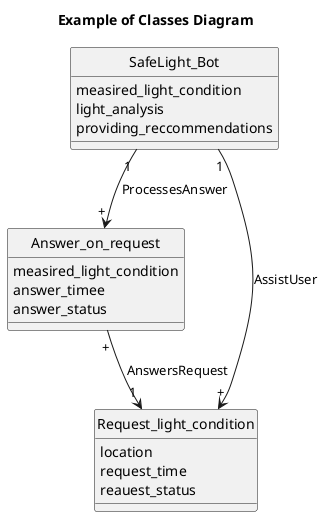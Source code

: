 @startuml
hide circle
title Example of Classes Diagram 

Class SafeLight_Bot{
    measired_light_condition
    light_analysis
    providing_reccommendations
}

Class Answer_on_request{
    measired_light_condition
    answer_timee
    answer_status
}

Class Request_light_condition{
    location
    request_time
    reauest_status
}


SafeLight_Bot"1" --> "+"Answer_on_request: ProcessesAnswer

Answer_on_request"+" --> "1"Request_light_condition: AnswersRequest

SafeLight_Bot"1" --> "+"Request_light_condition: AssistUser
@enduml
